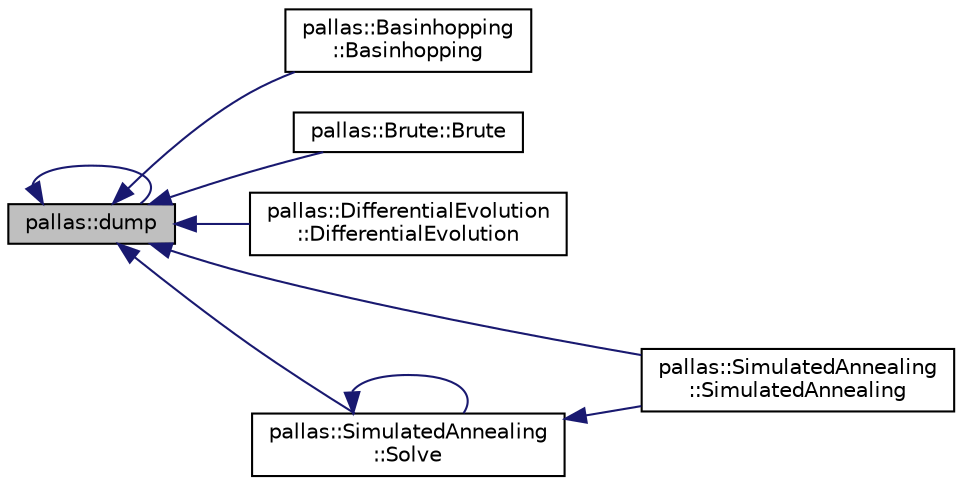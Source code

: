 digraph "pallas::dump"
{
  edge [fontname="Helvetica",fontsize="10",labelfontname="Helvetica",labelfontsize="10"];
  node [fontname="Helvetica",fontsize="10",shape=record];
  rankdir="LR";
  Node1 [label="pallas::dump",height=0.2,width=0.4,color="black", fillcolor="grey75", style="filled", fontcolor="black"];
  Node1 -> Node2 [dir="back",color="midnightblue",fontsize="10",style="solid",fontname="Helvetica"];
  Node2 [label="pallas::Basinhopping\l::Basinhopping",height=0.2,width=0.4,color="black", fillcolor="white", style="filled",URL="$classpallas_1_1_basinhopping.html#a9b06009d90cdf0c9ec190b5980553518",tooltip="Default constructor. "];
  Node1 -> Node3 [dir="back",color="midnightblue",fontsize="10",style="solid",fontname="Helvetica"];
  Node3 [label="pallas::Brute::Brute",height=0.2,width=0.4,color="black", fillcolor="white", style="filled",URL="$classpallas_1_1_brute.html#a915d89a27daf5dd14170c30b3f22ce95",tooltip="Default constructor. "];
  Node1 -> Node4 [dir="back",color="midnightblue",fontsize="10",style="solid",fontname="Helvetica"];
  Node4 [label="pallas::DifferentialEvolution\l::DifferentialEvolution",height=0.2,width=0.4,color="black", fillcolor="white", style="filled",URL="$classpallas_1_1_differential_evolution.html#a7a8bde1ab92288de163e8587660e44b6",tooltip="Default constructor. "];
  Node1 -> Node5 [dir="back",color="midnightblue",fontsize="10",style="solid",fontname="Helvetica"];
  Node5 [label="pallas::SimulatedAnnealing\l::SimulatedAnnealing",height=0.2,width=0.4,color="black", fillcolor="white", style="filled",URL="$classpallas_1_1_simulated_annealing.html#a6ef3b7098514c87070b07d634d5e5a53",tooltip="Default constructor. "];
  Node1 -> Node1 [dir="back",color="midnightblue",fontsize="10",style="solid",fontname="Helvetica"];
  Node1 -> Node6 [dir="back",color="midnightblue",fontsize="10",style="solid",fontname="Helvetica"];
  Node6 [label="pallas::SimulatedAnnealing\l::Solve",height=0.2,width=0.4,color="black", fillcolor="white", style="filled",URL="$classpallas_1_1_simulated_annealing.html#a9b31135abc637fbc83002598fba73080",tooltip="Minimizes the specified gradient problem. "];
  Node6 -> Node5 [dir="back",color="midnightblue",fontsize="10",style="solid",fontname="Helvetica"];
  Node6 -> Node6 [dir="back",color="midnightblue",fontsize="10",style="solid",fontname="Helvetica"];
}
